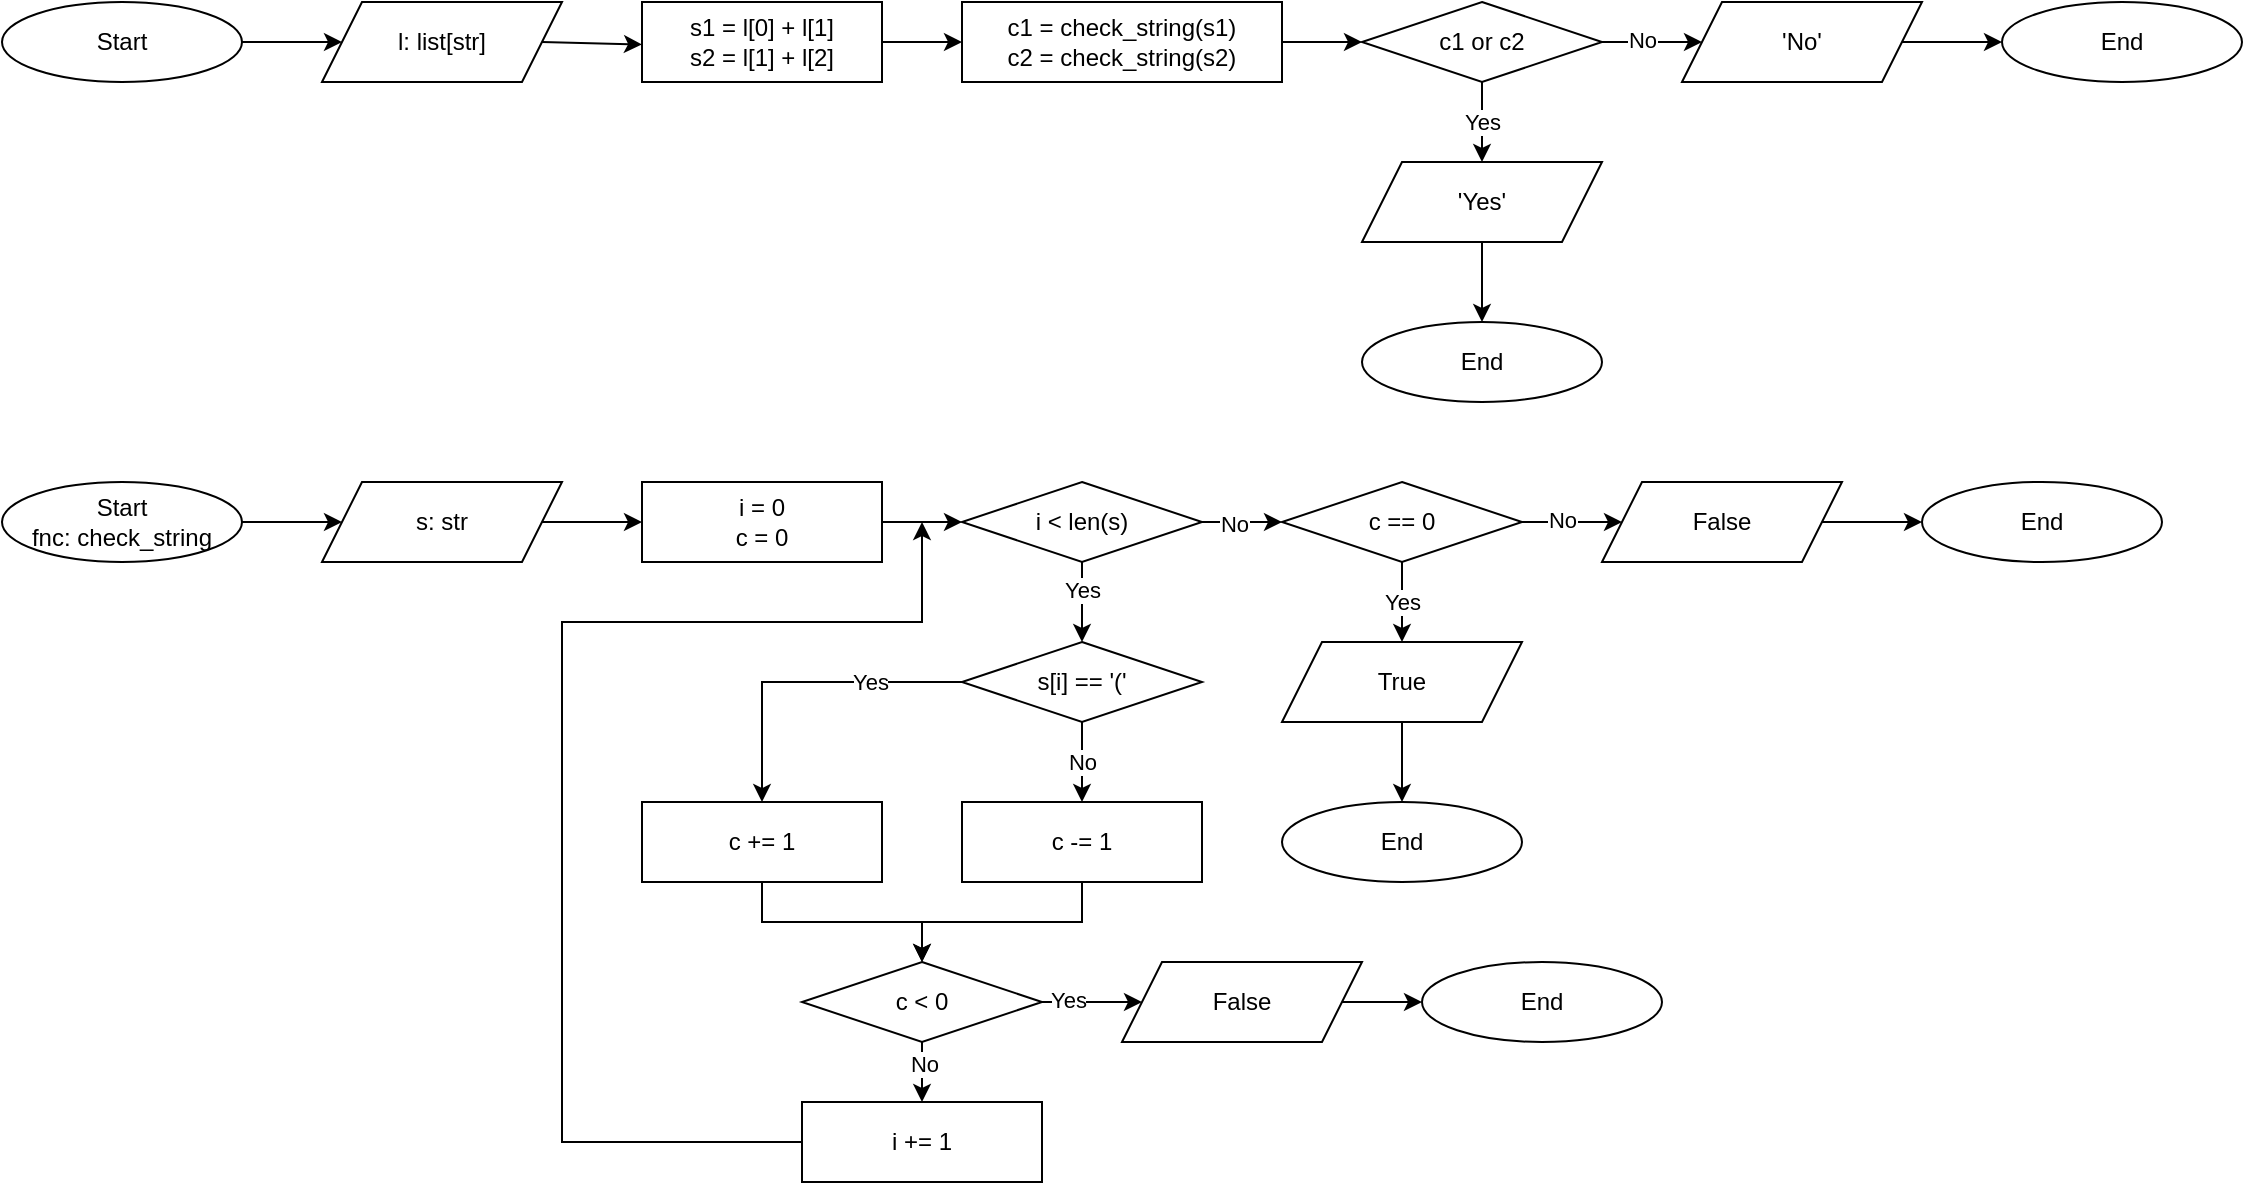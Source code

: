 <mxfile version="25.0.1">
  <diagram name="Page-1" id="z9LAb5Ok6JyxKWv0N6qz">
    <mxGraphModel dx="816" dy="480" grid="1" gridSize="10" guides="1" tooltips="1" connect="1" arrows="1" fold="1" page="1" pageScale="1" pageWidth="850" pageHeight="1100" background="#ffffff" math="0" shadow="0">
      <root>
        <mxCell id="0" />
        <mxCell id="1" parent="0" />
        <mxCell id="XKFdUextkc2nJWJVsiQQ-31" value="" style="edgeStyle=orthogonalEdgeStyle;rounded=0;orthogonalLoop=1;jettySize=auto;html=1;" parent="1" edge="1">
          <mxGeometry relative="1" as="geometry">
            <mxPoint x="400" y="150" as="targetPoint" />
          </mxGeometry>
        </mxCell>
        <mxCell id="iPOr9jhTZgFF23cTAe3i-1" value="Start" style="ellipse;whiteSpace=wrap;html=1;" parent="1" vertex="1">
          <mxGeometry x="40" y="240" width="120" height="40" as="geometry" />
        </mxCell>
        <mxCell id="iPOr9jhTZgFF23cTAe3i-2" value="l: list[str]" style="shape=parallelogram;perimeter=parallelogramPerimeter;whiteSpace=wrap;html=1;fixedSize=1;" parent="1" vertex="1">
          <mxGeometry x="200" y="240" width="120" height="40" as="geometry" />
        </mxCell>
        <mxCell id="iPOr9jhTZgFF23cTAe3i-6" value="&#39;No&#39;" style="shape=parallelogram;perimeter=parallelogramPerimeter;whiteSpace=wrap;html=1;fixedSize=1;" parent="1" vertex="1">
          <mxGeometry x="880" y="240" width="120" height="40" as="geometry" />
        </mxCell>
        <mxCell id="iPOr9jhTZgFF23cTAe3i-8" value="End" style="ellipse;whiteSpace=wrap;html=1;" parent="1" vertex="1">
          <mxGeometry x="1040" y="240" width="120" height="40" as="geometry" />
        </mxCell>
        <mxCell id="iPOr9jhTZgFF23cTAe3i-13" value="&#39;Yes&#39;" style="shape=parallelogram;perimeter=parallelogramPerimeter;whiteSpace=wrap;html=1;fixedSize=1;" parent="1" vertex="1">
          <mxGeometry x="720" y="320" width="120" height="40" as="geometry" />
        </mxCell>
        <mxCell id="iPOr9jhTZgFF23cTAe3i-14" value="End" style="ellipse;whiteSpace=wrap;html=1;" parent="1" vertex="1">
          <mxGeometry x="720" y="400" width="120" height="40" as="geometry" />
        </mxCell>
        <mxCell id="iPOr9jhTZgFF23cTAe3i-16" value="" style="endArrow=classic;html=1;rounded=0;exitX=1;exitY=0.5;exitDx=0;exitDy=0;entryX=0;entryY=0.5;entryDx=0;entryDy=0;" parent="1" source="iPOr9jhTZgFF23cTAe3i-1" target="iPOr9jhTZgFF23cTAe3i-2" edge="1">
          <mxGeometry width="50" height="50" relative="1" as="geometry">
            <mxPoint x="210" y="360" as="sourcePoint" />
            <mxPoint x="260" y="310" as="targetPoint" />
          </mxGeometry>
        </mxCell>
        <mxCell id="iPOr9jhTZgFF23cTAe3i-17" value="" style="endArrow=classic;html=1;rounded=0;exitX=1;exitY=0.5;exitDx=0;exitDy=0;entryX=0;entryY=0.5;entryDx=0;entryDy=0;" parent="1" source="iPOr9jhTZgFF23cTAe3i-2" edge="1">
          <mxGeometry width="50" height="50" relative="1" as="geometry">
            <mxPoint x="170" y="270" as="sourcePoint" />
            <mxPoint x="360" y="261.25" as="targetPoint" />
          </mxGeometry>
        </mxCell>
        <mxCell id="iPOr9jhTZgFF23cTAe3i-19" value="" style="endArrow=classic;html=1;rounded=0;exitX=1;exitY=0.5;exitDx=0;exitDy=0;entryX=0;entryY=0.5;entryDx=0;entryDy=0;" parent="1" source="iPOr9jhTZgFF23cTAe3i-40" target="iPOr9jhTZgFF23cTAe3i-6" edge="1">
          <mxGeometry width="50" height="50" relative="1" as="geometry">
            <mxPoint x="930" y="261.25" as="sourcePoint" />
            <mxPoint x="860" y="270" as="targetPoint" />
          </mxGeometry>
        </mxCell>
        <mxCell id="iPOr9jhTZgFF23cTAe3i-26" value="No" style="edgeLabel;html=1;align=center;verticalAlign=middle;resizable=0;points=[];" parent="iPOr9jhTZgFF23cTAe3i-19" vertex="1" connectable="0">
          <mxGeometry x="0.034" y="1" relative="1" as="geometry">
            <mxPoint x="-6" as="offset" />
          </mxGeometry>
        </mxCell>
        <mxCell id="iPOr9jhTZgFF23cTAe3i-23" value="Yes" style="endArrow=classic;html=1;rounded=0;exitX=0.5;exitY=1;exitDx=0;exitDy=0;entryX=0.5;entryY=0;entryDx=0;entryDy=0;" parent="1" source="iPOr9jhTZgFF23cTAe3i-40" target="iPOr9jhTZgFF23cTAe3i-13" edge="1">
          <mxGeometry width="50" height="50" relative="1" as="geometry">
            <mxPoint x="870" y="300" as="sourcePoint" />
            <mxPoint x="855" y="332.5" as="targetPoint" />
          </mxGeometry>
        </mxCell>
        <mxCell id="iPOr9jhTZgFF23cTAe3i-33" value="" style="endArrow=classic;html=1;rounded=0;entryX=0;entryY=0.5;entryDx=0;entryDy=0;exitX=1;exitY=0.5;exitDx=0;exitDy=0;" parent="1" source="iPOr9jhTZgFF23cTAe3i-6" target="iPOr9jhTZgFF23cTAe3i-8" edge="1">
          <mxGeometry width="50" height="50" relative="1" as="geometry">
            <mxPoint x="1030" y="260" as="sourcePoint" />
            <mxPoint x="610" y="270" as="targetPoint" />
          </mxGeometry>
        </mxCell>
        <mxCell id="iPOr9jhTZgFF23cTAe3i-35" value="" style="endArrow=classic;html=1;rounded=0;entryX=0.5;entryY=0;entryDx=0;entryDy=0;exitX=0.5;exitY=1;exitDx=0;exitDy=0;" parent="1" source="iPOr9jhTZgFF23cTAe3i-13" target="iPOr9jhTZgFF23cTAe3i-14" edge="1">
          <mxGeometry width="50" height="50" relative="1" as="geometry">
            <mxPoint x="1115" y="215" as="sourcePoint" />
            <mxPoint x="1165" y="215" as="targetPoint" />
          </mxGeometry>
        </mxCell>
        <mxCell id="iPOr9jhTZgFF23cTAe3i-38" value="c1 = check_string(s1)&lt;div&gt;c2 = check_string(s2)&lt;/div&gt;" style="rounded=0;whiteSpace=wrap;html=1;" parent="1" vertex="1">
          <mxGeometry x="520" y="240" width="160" height="40" as="geometry" />
        </mxCell>
        <mxCell id="iPOr9jhTZgFF23cTAe3i-39" value="s1 = l[0] + l[1]&lt;div&gt;s2 = l[1] + l[2]&lt;/div&gt;" style="rounded=0;whiteSpace=wrap;html=1;" parent="1" vertex="1">
          <mxGeometry x="360" y="240" width="120" height="40" as="geometry" />
        </mxCell>
        <mxCell id="iPOr9jhTZgFF23cTAe3i-40" value="c1 or c2" style="rhombus;whiteSpace=wrap;html=1;" parent="1" vertex="1">
          <mxGeometry x="720" y="240" width="120" height="40" as="geometry" />
        </mxCell>
        <mxCell id="iPOr9jhTZgFF23cTAe3i-41" value="" style="endArrow=classic;html=1;rounded=0;entryX=0;entryY=0.5;entryDx=0;entryDy=0;exitX=1;exitY=0.5;exitDx=0;exitDy=0;" parent="1" source="iPOr9jhTZgFF23cTAe3i-38" target="iPOr9jhTZgFF23cTAe3i-40" edge="1">
          <mxGeometry width="50" height="50" relative="1" as="geometry">
            <mxPoint x="790" y="370" as="sourcePoint" />
            <mxPoint x="790" y="405" as="targetPoint" />
          </mxGeometry>
        </mxCell>
        <mxCell id="iPOr9jhTZgFF23cTAe3i-42" value="" style="endArrow=classic;html=1;rounded=0;exitX=1;exitY=0.5;exitDx=0;exitDy=0;entryX=0;entryY=0.5;entryDx=0;entryDy=0;" parent="1" source="iPOr9jhTZgFF23cTAe3i-39" target="iPOr9jhTZgFF23cTAe3i-38" edge="1">
          <mxGeometry width="50" height="50" relative="1" as="geometry">
            <mxPoint x="690" y="270" as="sourcePoint" />
            <mxPoint x="510" y="290" as="targetPoint" />
          </mxGeometry>
        </mxCell>
        <mxCell id="iPOr9jhTZgFF23cTAe3i-43" value="Start&lt;div&gt;fnc: check_string&lt;/div&gt;" style="ellipse;whiteSpace=wrap;html=1;" parent="1" vertex="1">
          <mxGeometry x="40" y="480" width="120" height="40" as="geometry" />
        </mxCell>
        <mxCell id="iPOr9jhTZgFF23cTAe3i-44" value="s: str" style="shape=parallelogram;perimeter=parallelogramPerimeter;whiteSpace=wrap;html=1;fixedSize=1;" parent="1" vertex="1">
          <mxGeometry x="200" y="480" width="120" height="40" as="geometry" />
        </mxCell>
        <mxCell id="iPOr9jhTZgFF23cTAe3i-45" value="i = 0&lt;div&gt;c = 0&lt;/div&gt;" style="rounded=0;whiteSpace=wrap;html=1;" parent="1" vertex="1">
          <mxGeometry x="360" y="480" width="120" height="40" as="geometry" />
        </mxCell>
        <mxCell id="iPOr9jhTZgFF23cTAe3i-46" value="i &amp;lt; len(s)" style="rhombus;whiteSpace=wrap;html=1;" parent="1" vertex="1">
          <mxGeometry x="520" y="480" width="120" height="40" as="geometry" />
        </mxCell>
        <mxCell id="iPOr9jhTZgFF23cTAe3i-47" value="False" style="shape=parallelogram;perimeter=parallelogramPerimeter;whiteSpace=wrap;html=1;fixedSize=1;" parent="1" vertex="1">
          <mxGeometry x="840" y="480" width="120" height="40" as="geometry" />
        </mxCell>
        <mxCell id="iPOr9jhTZgFF23cTAe3i-48" value="End" style="ellipse;whiteSpace=wrap;html=1;" parent="1" vertex="1">
          <mxGeometry x="1000" y="480" width="120" height="40" as="geometry" />
        </mxCell>
        <mxCell id="iPOr9jhTZgFF23cTAe3i-49" value="True" style="shape=parallelogram;perimeter=parallelogramPerimeter;whiteSpace=wrap;html=1;fixedSize=1;" parent="1" vertex="1">
          <mxGeometry x="680" y="560" width="120" height="40" as="geometry" />
        </mxCell>
        <mxCell id="iPOr9jhTZgFF23cTAe3i-50" value="End" style="ellipse;whiteSpace=wrap;html=1;" parent="1" vertex="1">
          <mxGeometry x="680" y="640" width="120" height="40" as="geometry" />
        </mxCell>
        <mxCell id="iPOr9jhTZgFF23cTAe3i-51" value="" style="endArrow=classic;html=1;rounded=0;exitX=1;exitY=0.5;exitDx=0;exitDy=0;entryX=0;entryY=0.5;entryDx=0;entryDy=0;" parent="1" source="iPOr9jhTZgFF23cTAe3i-56" target="iPOr9jhTZgFF23cTAe3i-47" edge="1">
          <mxGeometry width="50" height="50" relative="1" as="geometry">
            <mxPoint x="890" y="501.25" as="sourcePoint" />
            <mxPoint x="820" y="510" as="targetPoint" />
          </mxGeometry>
        </mxCell>
        <mxCell id="iPOr9jhTZgFF23cTAe3i-52" value="No" style="edgeLabel;html=1;align=center;verticalAlign=middle;resizable=0;points=[];" parent="iPOr9jhTZgFF23cTAe3i-51" vertex="1" connectable="0">
          <mxGeometry x="0.034" y="1" relative="1" as="geometry">
            <mxPoint x="-6" as="offset" />
          </mxGeometry>
        </mxCell>
        <mxCell id="iPOr9jhTZgFF23cTAe3i-53" value="Yes" style="endArrow=classic;html=1;rounded=0;exitX=0.5;exitY=1;exitDx=0;exitDy=0;entryX=0.5;entryY=0;entryDx=0;entryDy=0;" parent="1" source="iPOr9jhTZgFF23cTAe3i-56" target="iPOr9jhTZgFF23cTAe3i-49" edge="1">
          <mxGeometry width="50" height="50" relative="1" as="geometry">
            <mxPoint x="830" y="540" as="sourcePoint" />
            <mxPoint x="815" y="572.5" as="targetPoint" />
          </mxGeometry>
        </mxCell>
        <mxCell id="iPOr9jhTZgFF23cTAe3i-54" value="" style="endArrow=classic;html=1;rounded=0;entryX=0;entryY=0.5;entryDx=0;entryDy=0;exitX=1;exitY=0.5;exitDx=0;exitDy=0;" parent="1" source="iPOr9jhTZgFF23cTAe3i-47" target="iPOr9jhTZgFF23cTAe3i-48" edge="1">
          <mxGeometry width="50" height="50" relative="1" as="geometry">
            <mxPoint x="990" y="500" as="sourcePoint" />
            <mxPoint x="570" y="510" as="targetPoint" />
          </mxGeometry>
        </mxCell>
        <mxCell id="iPOr9jhTZgFF23cTAe3i-55" value="" style="endArrow=classic;html=1;rounded=0;entryX=0.5;entryY=0;entryDx=0;entryDy=0;exitX=0.5;exitY=1;exitDx=0;exitDy=0;" parent="1" source="iPOr9jhTZgFF23cTAe3i-49" target="iPOr9jhTZgFF23cTAe3i-50" edge="1">
          <mxGeometry width="50" height="50" relative="1" as="geometry">
            <mxPoint x="1075" y="455" as="sourcePoint" />
            <mxPoint x="1125" y="455" as="targetPoint" />
          </mxGeometry>
        </mxCell>
        <mxCell id="iPOr9jhTZgFF23cTAe3i-56" value="c == 0" style="rhombus;whiteSpace=wrap;html=1;" parent="1" vertex="1">
          <mxGeometry x="680" y="480" width="120" height="40" as="geometry" />
        </mxCell>
        <mxCell id="iPOr9jhTZgFF23cTAe3i-57" value="" style="endArrow=classic;html=1;rounded=0;entryX=0;entryY=0.5;entryDx=0;entryDy=0;exitX=1;exitY=0.5;exitDx=0;exitDy=0;" parent="1" source="iPOr9jhTZgFF23cTAe3i-46" target="iPOr9jhTZgFF23cTAe3i-56" edge="1">
          <mxGeometry width="50" height="50" relative="1" as="geometry">
            <mxPoint x="650" y="530" as="sourcePoint" />
            <mxPoint x="750" y="645" as="targetPoint" />
          </mxGeometry>
        </mxCell>
        <mxCell id="iPOr9jhTZgFF23cTAe3i-63" value="No" style="edgeLabel;html=1;align=center;verticalAlign=middle;resizable=0;points=[];" parent="iPOr9jhTZgFF23cTAe3i-57" vertex="1" connectable="0">
          <mxGeometry x="-0.2" y="-1" relative="1" as="geometry">
            <mxPoint as="offset" />
          </mxGeometry>
        </mxCell>
        <mxCell id="iPOr9jhTZgFF23cTAe3i-58" value="" style="endArrow=classic;html=1;rounded=0;exitX=1;exitY=0.5;exitDx=0;exitDy=0;" parent="1" source="iPOr9jhTZgFF23cTAe3i-45" edge="1">
          <mxGeometry width="50" height="50" relative="1" as="geometry">
            <mxPoint x="650" y="510" as="sourcePoint" />
            <mxPoint x="520" y="500" as="targetPoint" />
          </mxGeometry>
        </mxCell>
        <mxCell id="iPOr9jhTZgFF23cTAe3i-59" value="" style="endArrow=classic;html=1;rounded=0;exitX=1;exitY=0.5;exitDx=0;exitDy=0;" parent="1" source="iPOr9jhTZgFF23cTAe3i-44" edge="1">
          <mxGeometry width="50" height="50" relative="1" as="geometry">
            <mxPoint x="490" y="510" as="sourcePoint" />
            <mxPoint x="360" y="500" as="targetPoint" />
          </mxGeometry>
        </mxCell>
        <mxCell id="iPOr9jhTZgFF23cTAe3i-60" value="" style="endArrow=classic;html=1;rounded=0;exitX=1;exitY=0.5;exitDx=0;exitDy=0;entryX=0;entryY=0.5;entryDx=0;entryDy=0;" parent="1" source="iPOr9jhTZgFF23cTAe3i-43" target="iPOr9jhTZgFF23cTAe3i-44" edge="1">
          <mxGeometry width="50" height="50" relative="1" as="geometry">
            <mxPoint x="320" y="510" as="sourcePoint" />
            <mxPoint x="370" y="510" as="targetPoint" />
          </mxGeometry>
        </mxCell>
        <mxCell id="iPOr9jhTZgFF23cTAe3i-61" value="s[i] == &#39;(&#39;" style="rhombus;whiteSpace=wrap;html=1;" parent="1" vertex="1">
          <mxGeometry x="520" y="560" width="120" height="40" as="geometry" />
        </mxCell>
        <mxCell id="iPOr9jhTZgFF23cTAe3i-62" value="" style="endArrow=classic;html=1;rounded=0;exitX=0.5;exitY=1;exitDx=0;exitDy=0;entryX=0.5;entryY=0;entryDx=0;entryDy=0;" parent="1" source="iPOr9jhTZgFF23cTAe3i-46" target="iPOr9jhTZgFF23cTAe3i-61" edge="1">
          <mxGeometry width="50" height="50" relative="1" as="geometry">
            <mxPoint x="490" y="510" as="sourcePoint" />
            <mxPoint x="530" y="510" as="targetPoint" />
          </mxGeometry>
        </mxCell>
        <mxCell id="iPOr9jhTZgFF23cTAe3i-64" value="Yes" style="edgeLabel;html=1;align=center;verticalAlign=middle;resizable=0;points=[];" parent="iPOr9jhTZgFF23cTAe3i-62" vertex="1" connectable="0">
          <mxGeometry x="-0.448" y="2" relative="1" as="geometry">
            <mxPoint x="-2" y="3" as="offset" />
          </mxGeometry>
        </mxCell>
        <mxCell id="iPOr9jhTZgFF23cTAe3i-65" value="c -= 1" style="rounded=0;whiteSpace=wrap;html=1;" parent="1" vertex="1">
          <mxGeometry x="520" y="640" width="120" height="40" as="geometry" />
        </mxCell>
        <mxCell id="iPOr9jhTZgFF23cTAe3i-66" value="c += 1" style="rounded=0;whiteSpace=wrap;html=1;" parent="1" vertex="1">
          <mxGeometry x="360" y="640" width="120" height="40" as="geometry" />
        </mxCell>
        <mxCell id="iPOr9jhTZgFF23cTAe3i-67" value="i += 1" style="rounded=0;whiteSpace=wrap;html=1;" parent="1" vertex="1">
          <mxGeometry x="440" y="790" width="120" height="40" as="geometry" />
        </mxCell>
        <mxCell id="iPOr9jhTZgFF23cTAe3i-68" value="" style="endArrow=classic;html=1;rounded=0;exitX=0;exitY=0.5;exitDx=0;exitDy=0;entryX=0.5;entryY=0;entryDx=0;entryDy=0;" parent="1" source="iPOr9jhTZgFF23cTAe3i-61" target="iPOr9jhTZgFF23cTAe3i-66" edge="1">
          <mxGeometry width="50" height="50" relative="1" as="geometry">
            <mxPoint x="590" y="530" as="sourcePoint" />
            <mxPoint x="590" y="570" as="targetPoint" />
            <Array as="points">
              <mxPoint x="420" y="580" />
            </Array>
          </mxGeometry>
        </mxCell>
        <mxCell id="iPOr9jhTZgFF23cTAe3i-69" value="Yes" style="edgeLabel;html=1;align=center;verticalAlign=middle;resizable=0;points=[];" parent="iPOr9jhTZgFF23cTAe3i-68" vertex="1" connectable="0">
          <mxGeometry x="-0.448" y="2" relative="1" as="geometry">
            <mxPoint x="-2" y="-2" as="offset" />
          </mxGeometry>
        </mxCell>
        <mxCell id="iPOr9jhTZgFF23cTAe3i-70" value="No" style="endArrow=classic;html=1;rounded=0;exitX=0.5;exitY=1;exitDx=0;exitDy=0;" parent="1" source="iPOr9jhTZgFF23cTAe3i-61" edge="1">
          <mxGeometry width="50" height="50" relative="1" as="geometry">
            <mxPoint x="579.71" y="610" as="sourcePoint" />
            <mxPoint x="580" y="640" as="targetPoint" />
          </mxGeometry>
        </mxCell>
        <mxCell id="iPOr9jhTZgFF23cTAe3i-71" value="" style="endArrow=classic;html=1;rounded=0;exitX=0;exitY=0.5;exitDx=0;exitDy=0;" parent="1" source="iPOr9jhTZgFF23cTAe3i-67" edge="1">
          <mxGeometry width="50" height="50" relative="1" as="geometry">
            <mxPoint x="320" y="740" as="sourcePoint" />
            <mxPoint x="500" y="500" as="targetPoint" />
            <Array as="points">
              <mxPoint x="320" y="810" />
              <mxPoint x="320" y="550" />
              <mxPoint x="500" y="550" />
            </Array>
          </mxGeometry>
        </mxCell>
        <mxCell id="iPOr9jhTZgFF23cTAe3i-72" value="" style="endArrow=classic;html=1;rounded=0;exitX=0.5;exitY=1;exitDx=0;exitDy=0;entryX=0.5;entryY=0;entryDx=0;entryDy=0;" parent="1" source="iPOr9jhTZgFF23cTAe3i-65" target="hXpXbrOY0zSDf9CJnYQc-1" edge="1">
          <mxGeometry width="50" height="50" relative="1" as="geometry">
            <mxPoint x="750" y="610" as="sourcePoint" />
            <mxPoint x="500" y="740" as="targetPoint" />
            <Array as="points">
              <mxPoint x="580" y="700" />
              <mxPoint x="500" y="700" />
            </Array>
          </mxGeometry>
        </mxCell>
        <mxCell id="iPOr9jhTZgFF23cTAe3i-73" value="" style="endArrow=classic;html=1;rounded=0;exitX=0.5;exitY=1;exitDx=0;exitDy=0;entryX=0.5;entryY=0;entryDx=0;entryDy=0;" parent="1" source="iPOr9jhTZgFF23cTAe3i-66" target="hXpXbrOY0zSDf9CJnYQc-1" edge="1">
          <mxGeometry width="50" height="50" relative="1" as="geometry">
            <mxPoint x="590" y="690" as="sourcePoint" />
            <mxPoint x="500" y="730" as="targetPoint" />
            <Array as="points">
              <mxPoint x="420" y="700" />
              <mxPoint x="500" y="700" />
            </Array>
          </mxGeometry>
        </mxCell>
        <mxCell id="hXpXbrOY0zSDf9CJnYQc-4" style="edgeStyle=orthogonalEdgeStyle;rounded=0;orthogonalLoop=1;jettySize=auto;html=1;exitX=1;exitY=0.5;exitDx=0;exitDy=0;entryX=0;entryY=0.5;entryDx=0;entryDy=0;" edge="1" parent="1" source="hXpXbrOY0zSDf9CJnYQc-1" target="hXpXbrOY0zSDf9CJnYQc-2">
          <mxGeometry relative="1" as="geometry" />
        </mxCell>
        <mxCell id="hXpXbrOY0zSDf9CJnYQc-7" value="Yes" style="edgeLabel;html=1;align=center;verticalAlign=middle;resizable=0;points=[];" vertex="1" connectable="0" parent="hXpXbrOY0zSDf9CJnYQc-4">
          <mxGeometry x="-0.509" y="1" relative="1" as="geometry">
            <mxPoint as="offset" />
          </mxGeometry>
        </mxCell>
        <mxCell id="hXpXbrOY0zSDf9CJnYQc-6" style="edgeStyle=orthogonalEdgeStyle;rounded=0;orthogonalLoop=1;jettySize=auto;html=1;exitX=0.5;exitY=1;exitDx=0;exitDy=0;entryX=0.5;entryY=0;entryDx=0;entryDy=0;" edge="1" parent="1" source="hXpXbrOY0zSDf9CJnYQc-1" target="iPOr9jhTZgFF23cTAe3i-67">
          <mxGeometry relative="1" as="geometry" />
        </mxCell>
        <mxCell id="hXpXbrOY0zSDf9CJnYQc-8" value="No" style="edgeLabel;html=1;align=center;verticalAlign=middle;resizable=0;points=[];" vertex="1" connectable="0" parent="hXpXbrOY0zSDf9CJnYQc-6">
          <mxGeometry x="-0.264" y="1" relative="1" as="geometry">
            <mxPoint as="offset" />
          </mxGeometry>
        </mxCell>
        <mxCell id="hXpXbrOY0zSDf9CJnYQc-1" value="c &amp;lt; 0" style="rhombus;whiteSpace=wrap;html=1;" vertex="1" parent="1">
          <mxGeometry x="440" y="720" width="120" height="40" as="geometry" />
        </mxCell>
        <mxCell id="hXpXbrOY0zSDf9CJnYQc-5" style="edgeStyle=orthogonalEdgeStyle;rounded=0;orthogonalLoop=1;jettySize=auto;html=1;exitX=1;exitY=0.5;exitDx=0;exitDy=0;entryX=0;entryY=0.5;entryDx=0;entryDy=0;" edge="1" parent="1" source="hXpXbrOY0zSDf9CJnYQc-2" target="hXpXbrOY0zSDf9CJnYQc-3">
          <mxGeometry relative="1" as="geometry" />
        </mxCell>
        <mxCell id="hXpXbrOY0zSDf9CJnYQc-2" value="False" style="shape=parallelogram;perimeter=parallelogramPerimeter;whiteSpace=wrap;html=1;fixedSize=1;" vertex="1" parent="1">
          <mxGeometry x="600" y="720" width="120" height="40" as="geometry" />
        </mxCell>
        <mxCell id="hXpXbrOY0zSDf9CJnYQc-3" value="End" style="ellipse;whiteSpace=wrap;html=1;" vertex="1" parent="1">
          <mxGeometry x="750" y="720" width="120" height="40" as="geometry" />
        </mxCell>
      </root>
    </mxGraphModel>
  </diagram>
</mxfile>